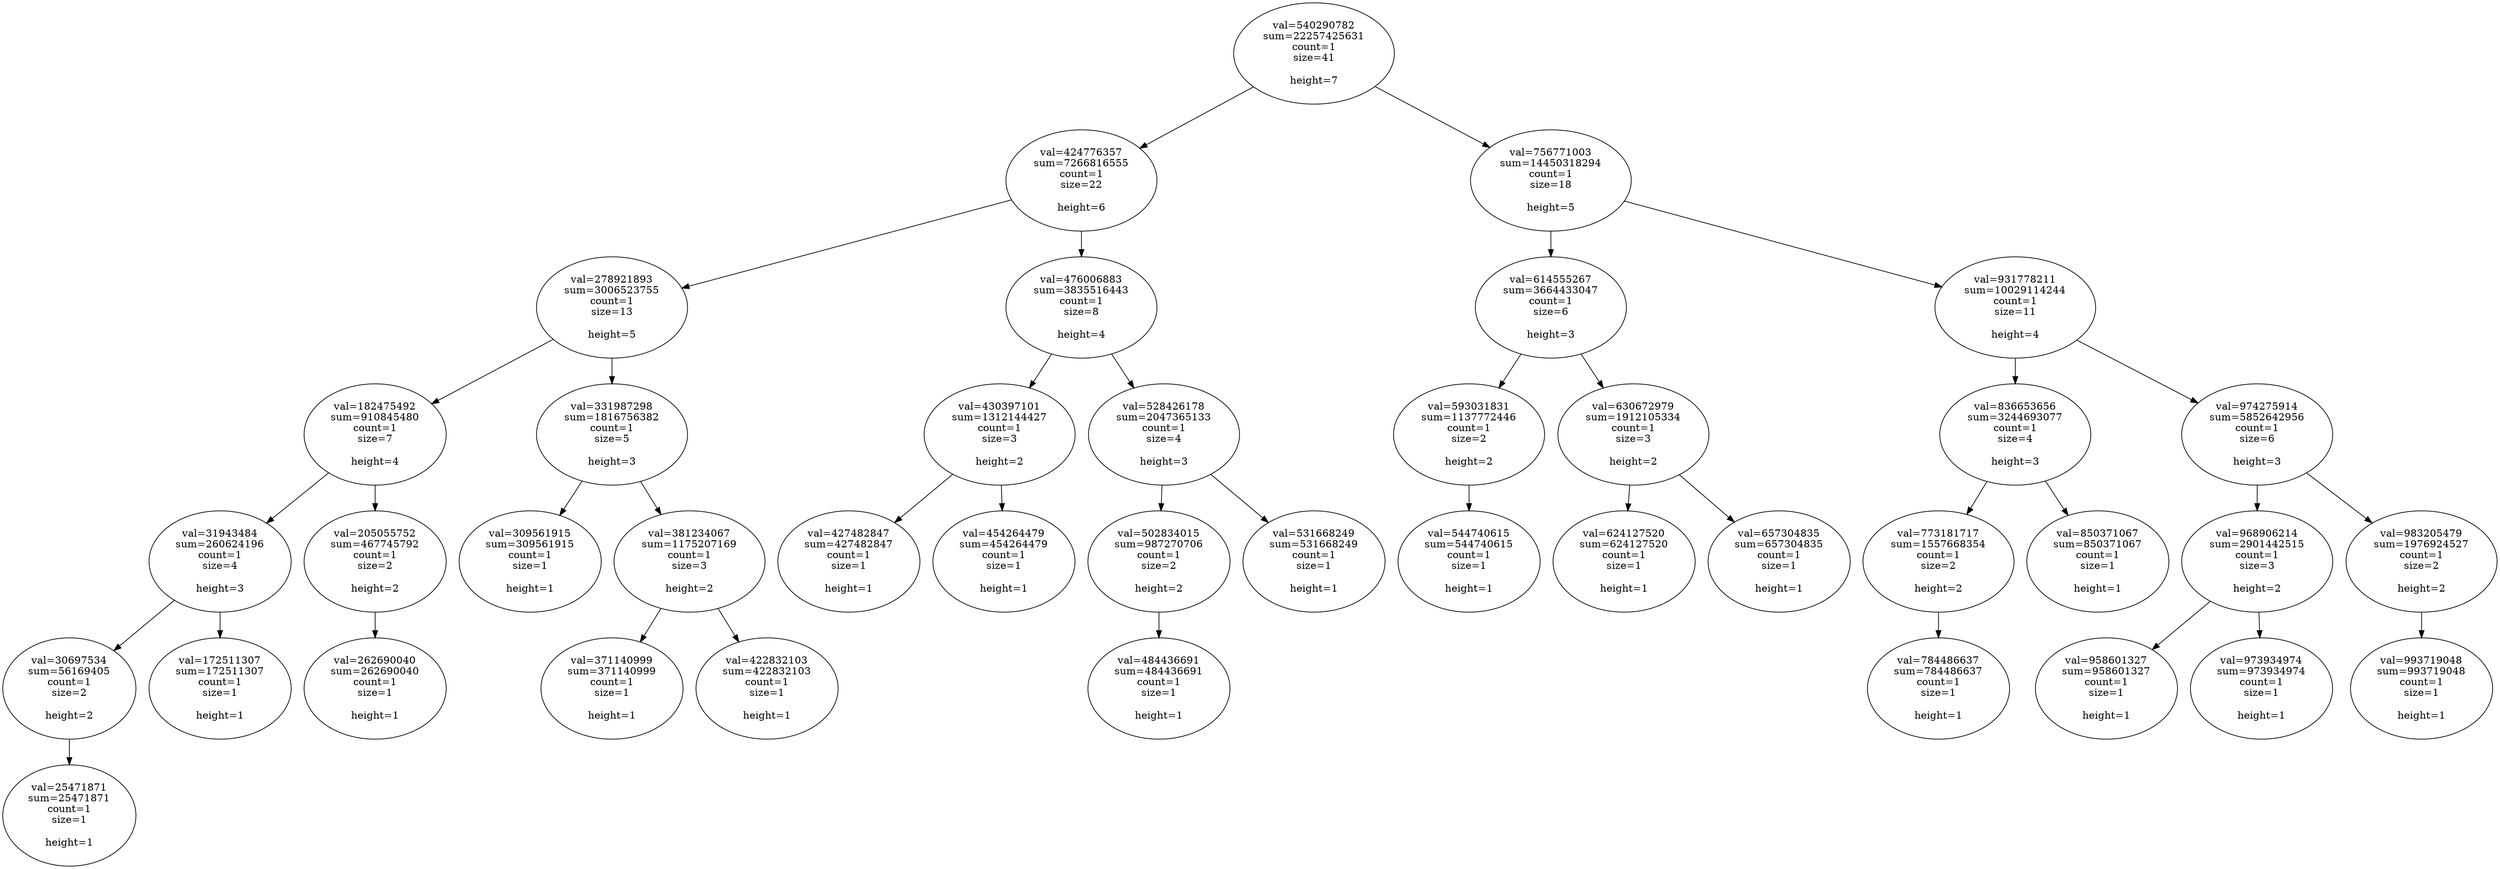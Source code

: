 digraph {
	1 [label=<val=25471871<BR/>sum=25471871<BR/>count=1<BR/>size=1<BR/><BR/>height=1<BR/>>]
	2 [label=<val=30697534<BR/>sum=56169405<BR/>count=1<BR/>size=2<BR/><BR/>height=2<BR/>>]
	2 -> 1
	3 [label=<val=31943484<BR/>sum=260624196<BR/>count=1<BR/>size=4<BR/><BR/>height=3<BR/>>]
	4 [label=<val=172511307<BR/>sum=172511307<BR/>count=1<BR/>size=1<BR/><BR/>height=1<BR/>>]
	3 -> 2
	3 -> 4
	5 [label=<val=182475492<BR/>sum=910845480<BR/>count=1<BR/>size=7<BR/><BR/>height=4<BR/>>]
	6 [label=<val=205055752<BR/>sum=467745792<BR/>count=1<BR/>size=2<BR/><BR/>height=2<BR/>>]
	7 [label=<val=262690040<BR/>sum=262690040<BR/>count=1<BR/>size=1<BR/><BR/>height=1<BR/>>]
	6 -> 7
	5 -> 3
	5 -> 6
	8 [label=<val=278921893<BR/>sum=3006523755<BR/>count=1<BR/>size=13<BR/><BR/>height=5<BR/>>]
	9 [label=<val=309561915<BR/>sum=309561915<BR/>count=1<BR/>size=1<BR/><BR/>height=1<BR/>>]
	10 [label=<val=331987298<BR/>sum=1816756382<BR/>count=1<BR/>size=5<BR/><BR/>height=3<BR/>>]
	11 [label=<val=371140999<BR/>sum=371140999<BR/>count=1<BR/>size=1<BR/><BR/>height=1<BR/>>]
	12 [label=<val=381234067<BR/>sum=1175207169<BR/>count=1<BR/>size=3<BR/><BR/>height=2<BR/>>]
	13 [label=<val=422832103<BR/>sum=422832103<BR/>count=1<BR/>size=1<BR/><BR/>height=1<BR/>>]
	12 -> 11
	12 -> 13
	10 -> 9
	10 -> 12
	8 -> 5
	8 -> 10
	14 [label=<val=424776357<BR/>sum=7266816555<BR/>count=1<BR/>size=22<BR/><BR/>height=6<BR/>>]
	15 [label=<val=427482847<BR/>sum=427482847<BR/>count=1<BR/>size=1<BR/><BR/>height=1<BR/>>]
	16 [label=<val=430397101<BR/>sum=1312144427<BR/>count=1<BR/>size=3<BR/><BR/>height=2<BR/>>]
	17 [label=<val=454264479<BR/>sum=454264479<BR/>count=1<BR/>size=1<BR/><BR/>height=1<BR/>>]
	16 -> 15
	16 -> 17
	18 [label=<val=476006883<BR/>sum=3835516443<BR/>count=1<BR/>size=8<BR/><BR/>height=4<BR/>>]
	19 [label=<val=484436691<BR/>sum=484436691<BR/>count=1<BR/>size=1<BR/><BR/>height=1<BR/>>]
	20 [label=<val=502834015<BR/>sum=987270706<BR/>count=1<BR/>size=2<BR/><BR/>height=2<BR/>>]
	20 -> 19
	21 [label=<val=528426178<BR/>sum=2047365133<BR/>count=1<BR/>size=4<BR/><BR/>height=3<BR/>>]
	22 [label=<val=531668249<BR/>sum=531668249<BR/>count=1<BR/>size=1<BR/><BR/>height=1<BR/>>]
	21 -> 20
	21 -> 22
	18 -> 16
	18 -> 21
	14 -> 8
	14 -> 18
	23 [label=<val=540290782<BR/>sum=22257425631<BR/>count=1<BR/>size=41<BR/><BR/>height=7<BR/>>]
	24 [label=<val=544740615<BR/>sum=544740615<BR/>count=1<BR/>size=1<BR/><BR/>height=1<BR/>>]
	25 [label=<val=593031831<BR/>sum=1137772446<BR/>count=1<BR/>size=2<BR/><BR/>height=2<BR/>>]
	25 -> 24
	26 [label=<val=614555267<BR/>sum=3664433047<BR/>count=1<BR/>size=6<BR/><BR/>height=3<BR/>>]
	27 [label=<val=624127520<BR/>sum=624127520<BR/>count=1<BR/>size=1<BR/><BR/>height=1<BR/>>]
	28 [label=<val=630672979<BR/>sum=1912105334<BR/>count=1<BR/>size=3<BR/><BR/>height=2<BR/>>]
	29 [label=<val=657304835<BR/>sum=657304835<BR/>count=1<BR/>size=1<BR/><BR/>height=1<BR/>>]
	28 -> 27
	28 -> 29
	26 -> 25
	26 -> 28
	30 [label=<val=756771003<BR/>sum=14450318294<BR/>count=1<BR/>size=18<BR/><BR/>height=5<BR/>>]
	31 [label=<val=773181717<BR/>sum=1557668354<BR/>count=1<BR/>size=2<BR/><BR/>height=2<BR/>>]
	32 [label=<val=784486637<BR/>sum=784486637<BR/>count=1<BR/>size=1<BR/><BR/>height=1<BR/>>]
	31 -> 32
	33 [label=<val=836653656<BR/>sum=3244693077<BR/>count=1<BR/>size=4<BR/><BR/>height=3<BR/>>]
	34 [label=<val=850371067<BR/>sum=850371067<BR/>count=1<BR/>size=1<BR/><BR/>height=1<BR/>>]
	33 -> 31
	33 -> 34
	35 [label=<val=931778211<BR/>sum=10029114244<BR/>count=1<BR/>size=11<BR/><BR/>height=4<BR/>>]
	36 [label=<val=958601327<BR/>sum=958601327<BR/>count=1<BR/>size=1<BR/><BR/>height=1<BR/>>]
	37 [label=<val=968906214<BR/>sum=2901442515<BR/>count=1<BR/>size=3<BR/><BR/>height=2<BR/>>]
	38 [label=<val=973934974<BR/>sum=973934974<BR/>count=1<BR/>size=1<BR/><BR/>height=1<BR/>>]
	37 -> 36
	37 -> 38
	39 [label=<val=974275914<BR/>sum=5852642956<BR/>count=1<BR/>size=6<BR/><BR/>height=3<BR/>>]
	40 [label=<val=983205479<BR/>sum=1976924527<BR/>count=1<BR/>size=2<BR/><BR/>height=2<BR/>>]
	41 [label=<val=993719048<BR/>sum=993719048<BR/>count=1<BR/>size=1<BR/><BR/>height=1<BR/>>]
	40 -> 41
	39 -> 37
	39 -> 40
	35 -> 33
	35 -> 39
	30 -> 26
	30 -> 35
	23 -> 14
	23 -> 30
{rank=source;23}
}
